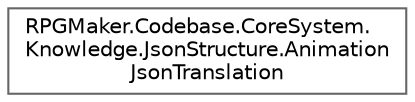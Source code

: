 digraph "クラス階層図"
{
 // LATEX_PDF_SIZE
  bgcolor="transparent";
  edge [fontname=Helvetica,fontsize=10,labelfontname=Helvetica,labelfontsize=10];
  node [fontname=Helvetica,fontsize=10,shape=box,height=0.2,width=0.4];
  rankdir="LR";
  Node0 [id="Node000000",label="RPGMaker.Codebase.CoreSystem.\lKnowledge.JsonStructure.Animation\lJsonTranslation",height=0.2,width=0.4,color="grey40", fillcolor="white", style="filled",URL="$d2/d01/class_r_p_g_maker_1_1_codebase_1_1_core_system_1_1_knowledge_1_1_json_structure_1_1_animation_json_translation.html",tooltip=" "];
}
